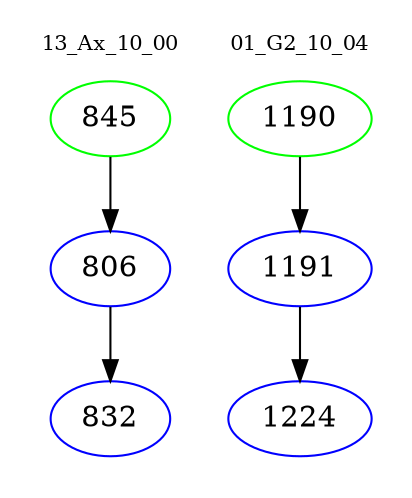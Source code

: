 digraph{
subgraph cluster_0 {
color = white
label = "13_Ax_10_00";
fontsize=10;
T0_845 [label="845", color="green"]
T0_845 -> T0_806 [color="black"]
T0_806 [label="806", color="blue"]
T0_806 -> T0_832 [color="black"]
T0_832 [label="832", color="blue"]
}
subgraph cluster_1 {
color = white
label = "01_G2_10_04";
fontsize=10;
T1_1190 [label="1190", color="green"]
T1_1190 -> T1_1191 [color="black"]
T1_1191 [label="1191", color="blue"]
T1_1191 -> T1_1224 [color="black"]
T1_1224 [label="1224", color="blue"]
}
}
